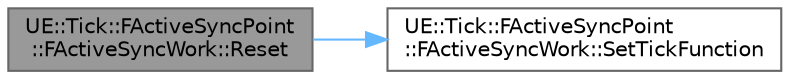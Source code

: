 digraph "UE::Tick::FActiveSyncPoint::FActiveSyncWork::Reset"
{
 // INTERACTIVE_SVG=YES
 // LATEX_PDF_SIZE
  bgcolor="transparent";
  edge [fontname=Helvetica,fontsize=10,labelfontname=Helvetica,labelfontsize=10];
  node [fontname=Helvetica,fontsize=10,shape=box,height=0.2,width=0.4];
  rankdir="LR";
  Node1 [id="Node000001",label="UE::Tick::FActiveSyncPoint\l::FActiveSyncWork::Reset",height=0.2,width=0.4,color="gray40", fillcolor="grey60", style="filled", fontcolor="black",tooltip=" "];
  Node1 -> Node2 [id="edge1_Node000001_Node000002",color="steelblue1",style="solid",tooltip=" "];
  Node2 [id="Node000002",label="UE::Tick::FActiveSyncPoint\l::FActiveSyncWork::SetTickFunction",height=0.2,width=0.4,color="grey40", fillcolor="white", style="filled",URL="$d4/ded/structUE_1_1Tick_1_1FActiveSyncPoint_1_1FActiveSyncWork.html#a85729cb4c4ea5b7ad2b197edf62d0184",tooltip=" "];
}
